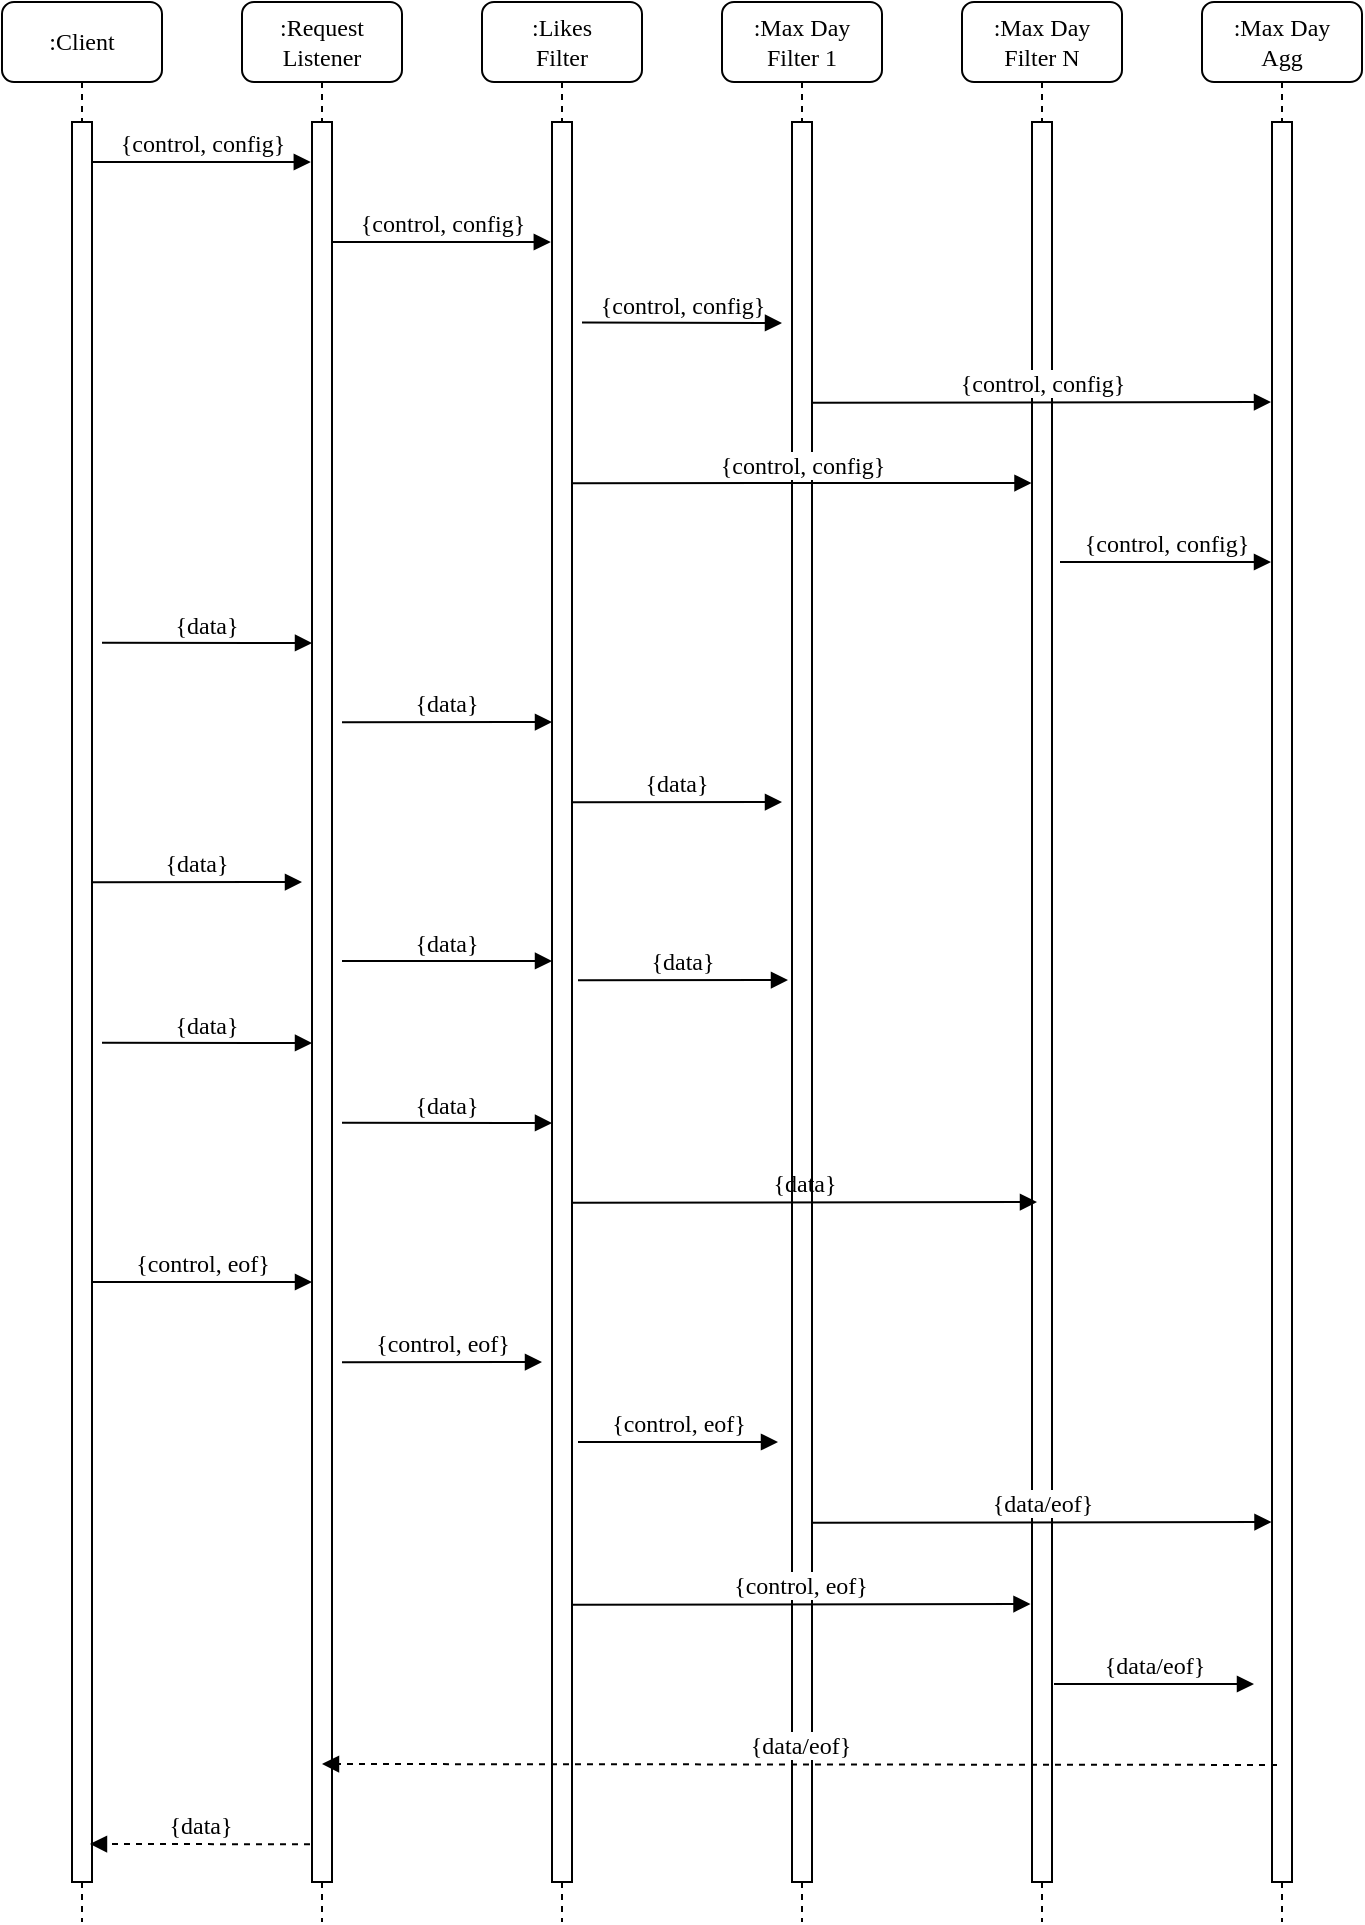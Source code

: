 <mxfile version="20.6.0"><diagram name="Page-1" id="13e1069c-82ec-6db2-03f1-153e76fe0fe0"><mxGraphModel dx="1075" dy="521" grid="1" gridSize="10" guides="1" tooltips="1" connect="1" arrows="1" fold="1" page="1" pageScale="1" pageWidth="1100" pageHeight="850" background="none" math="0" shadow="0"><root><mxCell id="0"/><mxCell id="1" parent="0"/><mxCell id="dUwXwk4R9LJNtZDEbMuF-13" value="&lt;div&gt;:Max Day&lt;/div&gt;&lt;div&gt;Agg&lt;br&gt;&lt;/div&gt;" style="shape=umlLifeline;perimeter=lifelinePerimeter;whiteSpace=wrap;html=1;container=1;collapsible=0;recursiveResize=0;outlineConnect=0;rounded=1;shadow=0;comic=0;labelBackgroundColor=none;strokeWidth=1;fontFamily=Verdana;fontSize=12;align=center;" vertex="1" parent="1"><mxGeometry x="600" y="80" width="80" height="960" as="geometry"/></mxCell><mxCell id="dUwXwk4R9LJNtZDEbMuF-14" value="" style="html=1;points=[];perimeter=orthogonalPerimeter;rounded=0;shadow=0;comic=0;labelBackgroundColor=none;strokeWidth=1;fontFamily=Verdana;fontSize=12;align=center;" vertex="1" parent="dUwXwk4R9LJNtZDEbMuF-13"><mxGeometry x="35" y="60" width="10" height="880" as="geometry"/></mxCell><mxCell id="7baba1c4bc27f4b0-2" value="&lt;div&gt;:Likes&lt;/div&gt;&lt;div&gt;Filter&lt;br&gt;&lt;/div&gt;" style="shape=umlLifeline;perimeter=lifelinePerimeter;whiteSpace=wrap;html=1;container=1;collapsible=0;recursiveResize=0;outlineConnect=0;rounded=1;shadow=0;comic=0;labelBackgroundColor=none;strokeWidth=1;fontFamily=Verdana;fontSize=12;align=center;" parent="1" vertex="1"><mxGeometry x="240" y="80" width="80" height="960" as="geometry"/></mxCell><mxCell id="7baba1c4bc27f4b0-10" value="" style="html=1;points=[];perimeter=orthogonalPerimeter;rounded=0;shadow=0;comic=0;labelBackgroundColor=none;strokeWidth=1;fontFamily=Verdana;fontSize=12;align=center;" parent="7baba1c4bc27f4b0-2" vertex="1"><mxGeometry x="35" y="60" width="10" height="880" as="geometry"/></mxCell><mxCell id="dUwXwk4R9LJNtZDEbMuF-50" value="{control, config}" style="html=1;verticalAlign=bottom;endArrow=block;labelBackgroundColor=none;fontFamily=Verdana;fontSize=12;edgeStyle=elbowEdgeStyle;elbow=vertical;entryX=-0.059;entryY=0.055;entryDx=0;entryDy=0;entryPerimeter=0;" edge="1" parent="7baba1c4bc27f4b0-2"><mxGeometry relative="1" as="geometry"><mxPoint x="-75" y="120" as="sourcePoint"/><mxPoint x="34.41" y="120.15" as="targetPoint"/><Array as="points"><mxPoint x="-40" y="120"/></Array></mxGeometry></mxCell><mxCell id="dUwXwk4R9LJNtZDEbMuF-51" value="&lt;div&gt;{data}&lt;/div&gt;" style="html=1;verticalAlign=bottom;endArrow=block;entryX=0;entryY=0;labelBackgroundColor=none;fontFamily=Verdana;fontSize=12;edgeStyle=elbowEdgeStyle;elbow=vertical;" edge="1" parent="7baba1c4bc27f4b0-2"><mxGeometry relative="1" as="geometry"><mxPoint x="-70" y="360.09" as="sourcePoint"/><mxPoint x="35" y="360.09" as="targetPoint"/></mxGeometry></mxCell><mxCell id="dUwXwk4R9LJNtZDEbMuF-53" value="&lt;div&gt;{data}&lt;/div&gt;" style="html=1;verticalAlign=bottom;endArrow=block;entryX=0;entryY=0;labelBackgroundColor=none;fontFamily=Verdana;fontSize=12;edgeStyle=elbowEdgeStyle;elbow=vertical;" edge="1" parent="7baba1c4bc27f4b0-2"><mxGeometry relative="1" as="geometry"><mxPoint x="-70" y="479.46" as="sourcePoint"/><mxPoint x="35" y="479.46" as="targetPoint"/></mxGeometry></mxCell><mxCell id="dUwXwk4R9LJNtZDEbMuF-31" value="{data}" style="html=1;verticalAlign=bottom;endArrow=block;entryX=0;entryY=0;labelBackgroundColor=none;fontFamily=Verdana;fontSize=12;edgeStyle=elbowEdgeStyle;elbow=vertical;" edge="1" parent="7baba1c4bc27f4b0-2"><mxGeometry relative="1" as="geometry"><mxPoint x="-70.0" y="560.34" as="sourcePoint"/><mxPoint x="35" y="560.34" as="targetPoint"/></mxGeometry></mxCell><mxCell id="7baba1c4bc27f4b0-3" value="&lt;div&gt;:Max Day&lt;/div&gt;&lt;div&gt;Filter 1&lt;br&gt;&lt;/div&gt;" style="shape=umlLifeline;perimeter=lifelinePerimeter;whiteSpace=wrap;html=1;container=1;collapsible=0;recursiveResize=0;outlineConnect=0;rounded=1;shadow=0;comic=0;labelBackgroundColor=none;strokeWidth=1;fontFamily=Verdana;fontSize=12;align=center;fontStyle=0" parent="1" vertex="1"><mxGeometry x="360" y="80" width="80" height="960" as="geometry"/></mxCell><mxCell id="7baba1c4bc27f4b0-13" value="" style="html=1;points=[];perimeter=orthogonalPerimeter;rounded=0;shadow=0;comic=0;labelBackgroundColor=none;strokeWidth=1;fontFamily=Verdana;fontSize=12;align=center;" parent="7baba1c4bc27f4b0-3" vertex="1"><mxGeometry x="35" y="60" width="10" height="880" as="geometry"/></mxCell><mxCell id="dUwXwk4R9LJNtZDEbMuF-52" value="&lt;div&gt;{data}&lt;/div&gt;" style="html=1;verticalAlign=bottom;endArrow=block;entryX=0;entryY=0;labelBackgroundColor=none;fontFamily=Verdana;fontSize=12;edgeStyle=elbowEdgeStyle;elbow=vertical;" edge="1" parent="7baba1c4bc27f4b0-3"><mxGeometry relative="1" as="geometry"><mxPoint x="-75" y="400.09" as="sourcePoint"/><mxPoint x="30" y="400.09" as="targetPoint"/></mxGeometry></mxCell><mxCell id="dUwXwk4R9LJNtZDEbMuF-18" value="&lt;div&gt;:Max Day&lt;/div&gt;&lt;div&gt;Filter N&lt;/div&gt;" style="shape=umlLifeline;perimeter=lifelinePerimeter;whiteSpace=wrap;html=1;container=1;collapsible=0;recursiveResize=0;outlineConnect=0;rounded=1;shadow=0;comic=0;labelBackgroundColor=none;strokeWidth=1;fontFamily=Verdana;fontSize=12;align=center;fontStyle=0" vertex="1" parent="1"><mxGeometry x="480" y="80" width="80" height="960" as="geometry"/></mxCell><mxCell id="dUwXwk4R9LJNtZDEbMuF-19" value="" style="html=1;points=[];perimeter=orthogonalPerimeter;rounded=0;shadow=0;comic=0;labelBackgroundColor=none;strokeWidth=1;fontFamily=Verdana;fontSize=12;align=center;flipH=0;" vertex="1" parent="dUwXwk4R9LJNtZDEbMuF-18"><mxGeometry x="35" y="60" width="10" height="880" as="geometry"/></mxCell><mxCell id="dUwXwk4R9LJNtZDEbMuF-42" value="{control, config}" style="html=1;verticalAlign=bottom;endArrow=block;labelBackgroundColor=default;fontFamily=Verdana;fontSize=12;edgeStyle=elbowEdgeStyle;elbow=vertical;" edge="1" parent="dUwXwk4R9LJNtZDEbMuF-18"><mxGeometry relative="1" as="geometry"><mxPoint x="-75" y="200.38" as="sourcePoint"/><mxPoint x="154.5" y="199.997" as="targetPoint"/></mxGeometry></mxCell><mxCell id="dUwXwk4R9LJNtZDEbMuF-43" value="{control, config}" style="html=1;verticalAlign=bottom;endArrow=block;labelBackgroundColor=none;fontFamily=Verdana;fontSize=12;edgeStyle=elbowEdgeStyle;elbow=vertical;" edge="1" parent="dUwXwk4R9LJNtZDEbMuF-18"><mxGeometry relative="1" as="geometry"><mxPoint x="49" y="280" as="sourcePoint"/><mxPoint x="154.5" y="280.276" as="targetPoint"/></mxGeometry></mxCell><mxCell id="7baba1c4bc27f4b0-8" value=":Client" style="shape=umlLifeline;perimeter=lifelinePerimeter;whiteSpace=wrap;html=1;container=1;collapsible=0;recursiveResize=0;outlineConnect=0;rounded=1;shadow=0;comic=0;labelBackgroundColor=none;strokeWidth=1;fontFamily=Verdana;fontSize=12;align=center;" parent="1" vertex="1"><mxGeometry y="80" width="80" height="960" as="geometry"/></mxCell><mxCell id="7baba1c4bc27f4b0-9" value="" style="html=1;points=[];perimeter=orthogonalPerimeter;rounded=0;shadow=0;comic=0;labelBackgroundColor=none;strokeWidth=1;fontFamily=Verdana;fontSize=12;align=center;" parent="7baba1c4bc27f4b0-8" vertex="1"><mxGeometry x="35" y="60" width="10" height="880" as="geometry"/></mxCell><mxCell id="dUwXwk4R9LJNtZDEbMuF-30" value="{data}" style="html=1;verticalAlign=bottom;endArrow=block;entryX=0;entryY=0;labelBackgroundColor=none;fontFamily=Verdana;fontSize=12;edgeStyle=elbowEdgeStyle;elbow=vertical;" edge="1" parent="7baba1c4bc27f4b0-8"><mxGeometry relative="1" as="geometry"><mxPoint x="45.0" y="440.11" as="sourcePoint"/><mxPoint x="150.0" y="440.11" as="targetPoint"/></mxGeometry></mxCell><mxCell id="7baba1c4bc27f4b0-11" value="{control, config}" style="html=1;verticalAlign=bottom;endArrow=block;labelBackgroundColor=none;fontFamily=Verdana;fontSize=12;edgeStyle=elbowEdgeStyle;elbow=vertical;entryX=-0.059;entryY=0.055;entryDx=0;entryDy=0;entryPerimeter=0;" parent="1" edge="1"><mxGeometry relative="1" as="geometry"><mxPoint x="45" y="160" as="sourcePoint"/><mxPoint x="154.41" y="160.15" as="targetPoint"/><Array as="points"><mxPoint x="80" y="160"/></Array></mxGeometry></mxCell><mxCell id="dUwXwk4R9LJNtZDEbMuF-27" value="{control, config}" style="html=1;verticalAlign=bottom;endArrow=block;labelBackgroundColor=default;fontFamily=Verdana;fontSize=12;edgeStyle=elbowEdgeStyle;elbow=vertical;" edge="1" parent="1"><mxGeometry relative="1" as="geometry"><mxPoint x="285.25" y="320.59" as="sourcePoint"/><mxPoint x="514.75" y="320.207" as="targetPoint"/></mxGeometry></mxCell><mxCell id="dUwXwk4R9LJNtZDEbMuF-47" value="&lt;div&gt;:Request&lt;/div&gt;&lt;div&gt;Listener&lt;br&gt;&lt;/div&gt;" style="shape=umlLifeline;perimeter=lifelinePerimeter;whiteSpace=wrap;html=1;container=1;collapsible=0;recursiveResize=0;outlineConnect=0;rounded=1;shadow=0;comic=0;labelBackgroundColor=none;strokeWidth=1;fontFamily=Verdana;fontSize=12;align=center;" vertex="1" parent="1"><mxGeometry x="120" y="80" width="80" height="960" as="geometry"/></mxCell><mxCell id="dUwXwk4R9LJNtZDEbMuF-48" value="" style="html=1;points=[];perimeter=orthogonalPerimeter;rounded=0;shadow=0;comic=0;labelBackgroundColor=none;strokeWidth=1;fontFamily=Verdana;fontSize=12;align=center;" vertex="1" parent="dUwXwk4R9LJNtZDEbMuF-47"><mxGeometry x="35" y="60" width="10" height="880" as="geometry"/></mxCell><mxCell id="dUwXwk4R9LJNtZDEbMuF-28" value="&lt;div&gt;{data}&lt;/div&gt;" style="html=1;verticalAlign=bottom;endArrow=block;entryX=0;entryY=0;labelBackgroundColor=none;fontFamily=Verdana;fontSize=12;edgeStyle=elbowEdgeStyle;elbow=vertical;" edge="1" parent="dUwXwk4R9LJNtZDEbMuF-47"><mxGeometry relative="1" as="geometry"><mxPoint x="-70.0" y="320.34" as="sourcePoint"/><mxPoint x="35.0" y="320.34" as="targetPoint"/></mxGeometry></mxCell><mxCell id="dUwXwk4R9LJNtZDEbMuF-29" value="{data}" style="html=1;verticalAlign=bottom;endArrow=block;entryX=0;entryY=0;labelBackgroundColor=none;fontFamily=Verdana;fontSize=12;edgeStyle=elbowEdgeStyle;elbow=vertical;" edge="1" parent="dUwXwk4R9LJNtZDEbMuF-47"><mxGeometry relative="1" as="geometry"><mxPoint x="168.0" y="489.11" as="sourcePoint"/><mxPoint x="273.0" y="489.11" as="targetPoint"/></mxGeometry></mxCell><mxCell id="dUwXwk4R9LJNtZDEbMuF-41" value="{data}" style="html=1;verticalAlign=bottom;endArrow=block;labelBackgroundColor=none;fontFamily=Verdana;fontSize=12;edgeStyle=elbowEdgeStyle;elbow=vertical;dashed=1;" edge="1" parent="dUwXwk4R9LJNtZDEbMuF-47"><mxGeometry relative="1" as="geometry"><mxPoint x="34" y="921.11" as="sourcePoint"/><mxPoint x="-76.004" y="921.211" as="targetPoint"/></mxGeometry></mxCell><mxCell id="dUwXwk4R9LJNtZDEbMuF-20" value="{control, config}" style="html=1;verticalAlign=bottom;endArrow=block;labelBackgroundColor=none;fontFamily=Verdana;fontSize=12;edgeStyle=elbowEdgeStyle;elbow=vertical;" edge="1" parent="1"><mxGeometry relative="1" as="geometry"><mxPoint x="290" y="240.27" as="sourcePoint"/><mxPoint x="390" y="240.27" as="targetPoint"/></mxGeometry></mxCell><mxCell id="dUwXwk4R9LJNtZDEbMuF-32" value="{data}" style="html=1;verticalAlign=bottom;endArrow=block;entryX=0;entryY=0;labelBackgroundColor=none;fontFamily=Verdana;fontSize=12;edgeStyle=elbowEdgeStyle;elbow=vertical;" edge="1" parent="1"><mxGeometry relative="1" as="geometry"><mxPoint x="50.0" y="600.34" as="sourcePoint"/><mxPoint x="155.0" y="600.34" as="targetPoint"/></mxGeometry></mxCell><mxCell id="dUwXwk4R9LJNtZDEbMuF-33" value="{data}" style="html=1;verticalAlign=bottom;endArrow=block;labelBackgroundColor=none;fontFamily=Verdana;fontSize=12;edgeStyle=elbowEdgeStyle;elbow=vertical;" edge="1" parent="1"><mxGeometry relative="1" as="geometry"><mxPoint x="285.5" y="680.34" as="sourcePoint"/><mxPoint x="517.5" y="680.057" as="targetPoint"/></mxGeometry></mxCell><mxCell id="dUwXwk4R9LJNtZDEbMuF-36" value="{control, eof}" style="html=1;verticalAlign=bottom;endArrow=block;labelBackgroundColor=none;fontFamily=Verdana;fontSize=12;edgeStyle=elbowEdgeStyle;elbow=vertical;entryX=0.042;entryY=0.044;entryDx=0;entryDy=0;entryPerimeter=0;" edge="1" parent="1"><mxGeometry relative="1" as="geometry"><mxPoint x="44.58" y="720" as="sourcePoint"/><mxPoint x="155.0" y="720.24" as="targetPoint"/><Array as="points"><mxPoint x="129.58" y="720"/></Array></mxGeometry></mxCell><mxCell id="dUwXwk4R9LJNtZDEbMuF-54" value="{control, eof}" style="html=1;verticalAlign=bottom;endArrow=block;labelBackgroundColor=none;fontFamily=Verdana;fontSize=12;edgeStyle=elbowEdgeStyle;elbow=vertical;" edge="1" parent="1"><mxGeometry relative="1" as="geometry"><mxPoint x="170" y="760.11" as="sourcePoint"/><mxPoint x="270" y="760.11" as="targetPoint"/></mxGeometry></mxCell><mxCell id="dUwXwk4R9LJNtZDEbMuF-34" value="{control, eof}" style="html=1;verticalAlign=bottom;endArrow=block;labelBackgroundColor=none;fontFamily=Verdana;fontSize=12;edgeStyle=elbowEdgeStyle;elbow=vertical;" edge="1" parent="1"><mxGeometry relative="1" as="geometry"><mxPoint x="288" y="800" as="sourcePoint"/><mxPoint x="388" y="800" as="targetPoint"/></mxGeometry></mxCell><mxCell id="dUwXwk4R9LJNtZDEbMuF-35" value="{control, eof}" style="html=1;verticalAlign=bottom;endArrow=block;labelBackgroundColor=default;fontFamily=Verdana;fontSize=12;edgeStyle=elbowEdgeStyle;elbow=vertical;" edge="1" parent="1"><mxGeometry relative="1" as="geometry"><mxPoint x="284.75" y="881.38" as="sourcePoint"/><mxPoint x="514.25" y="880.997" as="targetPoint"/></mxGeometry></mxCell><mxCell id="dUwXwk4R9LJNtZDEbMuF-37" value="{data/eof}" style="html=1;verticalAlign=bottom;endArrow=block;labelBackgroundColor=default;fontFamily=Verdana;fontSize=12;edgeStyle=elbowEdgeStyle;elbow=vertical;" edge="1" parent="1"><mxGeometry relative="1" as="geometry"><mxPoint x="405.25" y="840.38" as="sourcePoint"/><mxPoint x="634.75" y="839.997" as="targetPoint"/></mxGeometry></mxCell><mxCell id="dUwXwk4R9LJNtZDEbMuF-39" value="{data/eof}" style="html=1;verticalAlign=bottom;endArrow=block;labelBackgroundColor=default;fontFamily=Verdana;fontSize=12;edgeStyle=elbowEdgeStyle;elbow=vertical;dashed=1;" edge="1" parent="1" target="dUwXwk4R9LJNtZDEbMuF-47"><mxGeometry relative="1" as="geometry"><mxPoint x="637.5" y="961.47" as="sourcePoint"/><mxPoint x="289.5" y="961" as="targetPoint"/><Array as="points"><mxPoint x="469.5" y="961"/></Array></mxGeometry></mxCell><mxCell id="dUwXwk4R9LJNtZDEbMuF-46" value="{data/eof}" style="html=1;verticalAlign=bottom;endArrow=block;labelBackgroundColor=none;fontFamily=Verdana;fontSize=12;edgeStyle=elbowEdgeStyle;elbow=vertical;" edge="1" parent="1"><mxGeometry relative="1" as="geometry"><mxPoint x="526" y="921.0" as="sourcePoint"/><mxPoint x="626" y="921.0" as="targetPoint"/></mxGeometry></mxCell></root></mxGraphModel></diagram></mxfile>